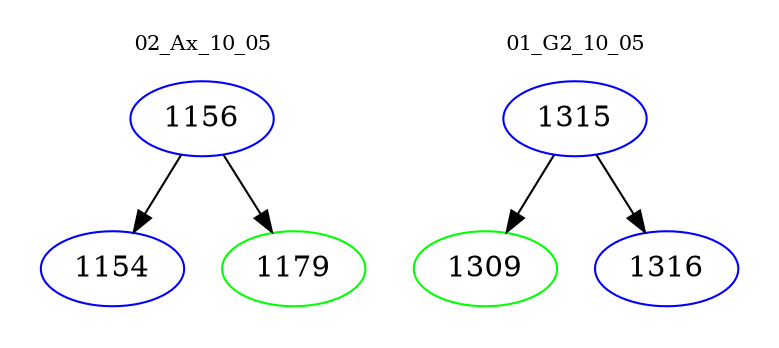 digraph{
subgraph cluster_0 {
color = white
label = "02_Ax_10_05";
fontsize=10;
T0_1156 [label="1156", color="blue"]
T0_1156 -> T0_1154 [color="black"]
T0_1154 [label="1154", color="blue"]
T0_1156 -> T0_1179 [color="black"]
T0_1179 [label="1179", color="green"]
}
subgraph cluster_1 {
color = white
label = "01_G2_10_05";
fontsize=10;
T1_1315 [label="1315", color="blue"]
T1_1315 -> T1_1309 [color="black"]
T1_1309 [label="1309", color="green"]
T1_1315 -> T1_1316 [color="black"]
T1_1316 [label="1316", color="blue"]
}
}
